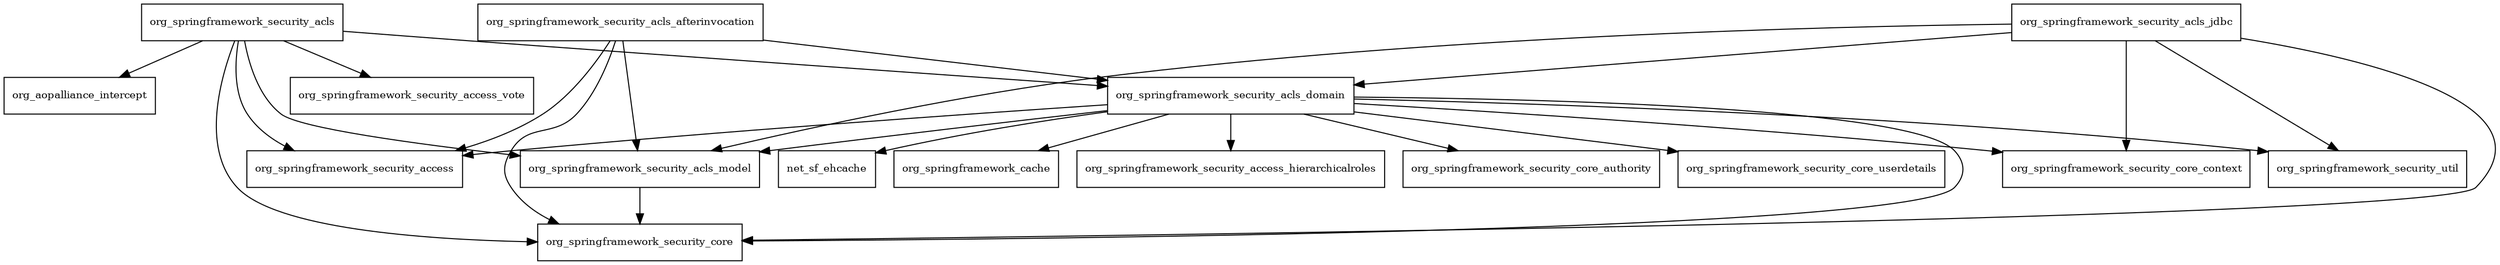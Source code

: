 digraph spring_security_acl_5_0_0_M4_package_dependencies {
  node [shape = box, fontsize=10.0];
  org_springframework_security_acls -> org_aopalliance_intercept;
  org_springframework_security_acls -> org_springframework_security_access;
  org_springframework_security_acls -> org_springframework_security_access_vote;
  org_springframework_security_acls -> org_springframework_security_acls_domain;
  org_springframework_security_acls -> org_springframework_security_acls_model;
  org_springframework_security_acls -> org_springframework_security_core;
  org_springframework_security_acls_afterinvocation -> org_springframework_security_access;
  org_springframework_security_acls_afterinvocation -> org_springframework_security_acls_domain;
  org_springframework_security_acls_afterinvocation -> org_springframework_security_acls_model;
  org_springframework_security_acls_afterinvocation -> org_springframework_security_core;
  org_springframework_security_acls_domain -> net_sf_ehcache;
  org_springframework_security_acls_domain -> org_springframework_cache;
  org_springframework_security_acls_domain -> org_springframework_security_access;
  org_springframework_security_acls_domain -> org_springframework_security_access_hierarchicalroles;
  org_springframework_security_acls_domain -> org_springframework_security_acls_model;
  org_springframework_security_acls_domain -> org_springframework_security_core;
  org_springframework_security_acls_domain -> org_springframework_security_core_authority;
  org_springframework_security_acls_domain -> org_springframework_security_core_context;
  org_springframework_security_acls_domain -> org_springframework_security_core_userdetails;
  org_springframework_security_acls_domain -> org_springframework_security_util;
  org_springframework_security_acls_jdbc -> org_springframework_security_acls_domain;
  org_springframework_security_acls_jdbc -> org_springframework_security_acls_model;
  org_springframework_security_acls_jdbc -> org_springframework_security_core;
  org_springframework_security_acls_jdbc -> org_springframework_security_core_context;
  org_springframework_security_acls_jdbc -> org_springframework_security_util;
  org_springframework_security_acls_model -> org_springframework_security_core;
}
